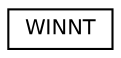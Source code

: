 digraph G
{
  edge [fontname="Helvetica",fontsize="10",labelfontname="Helvetica",labelfontsize="10"];
  node [fontname="Helvetica",fontsize="10",shape=record];
  rankdir="LR";
  Node1 [label="WINNT",height=0.2,width=0.4,color="black", fillcolor="white", style="filled",URL="$classWINNT.html"];
}
